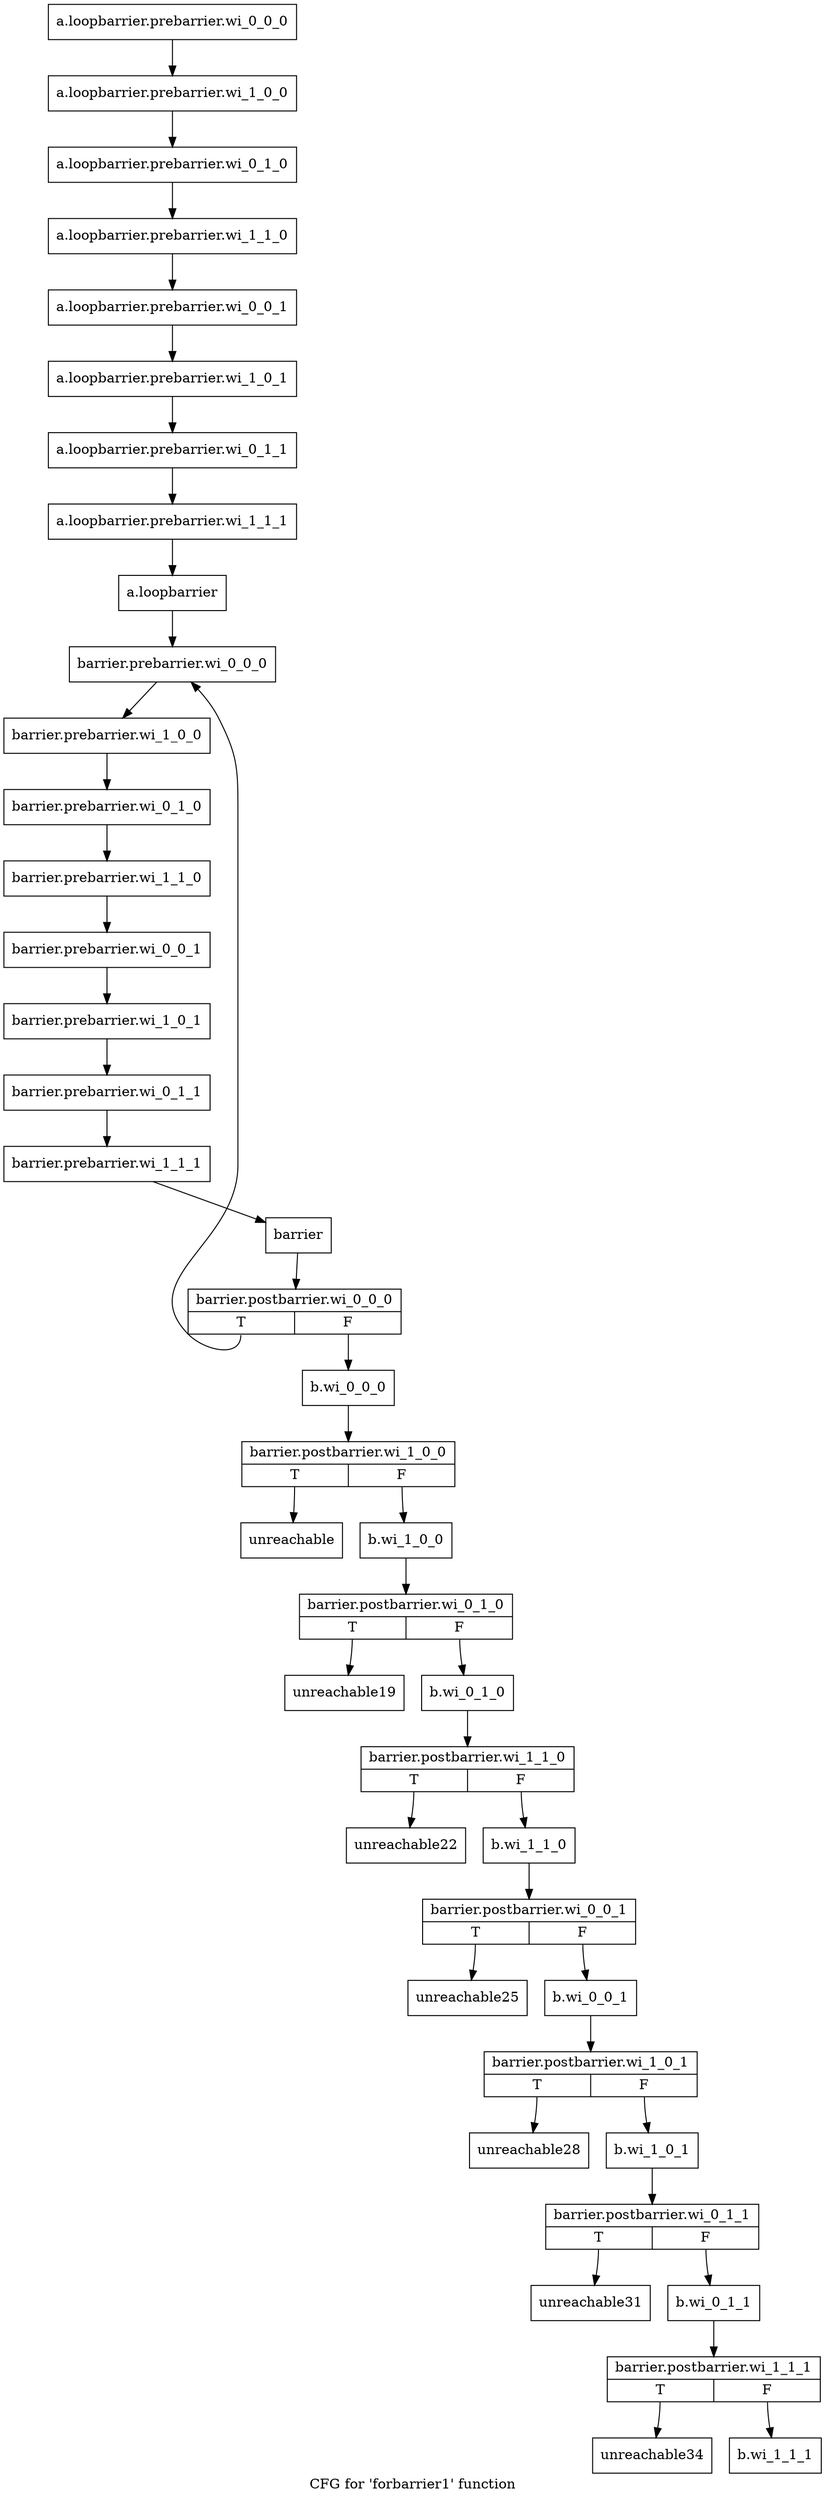digraph "CFG for 'forbarrier1' function" {
	label="CFG for 'forbarrier1' function";

	Node0x294eb70 [shape=record,label="{a.loopbarrier.prebarrier.wi_0_0_0}"];
	Node0x294eb70 -> Node0x294edc0;
	Node0x294eee0 [shape=record,label="{a.loopbarrier}"];
	Node0x294eee0 -> Node0x294f0c0;
	Node0x294f0c0 [shape=record,label="{barrier.prebarrier.wi_0_0_0}"];
	Node0x294f0c0 -> Node0x294f220;
	Node0x294f340 [shape=record,label="{barrier}"];
	Node0x294f340 -> Node0x2951290;
	Node0x2951290 [shape=record,label="{barrier.postbarrier.wi_0_0_0|{<s0>T|<s1>F}}"];
	Node0x2951290:s0 -> Node0x294f0c0;
	Node0x2951290:s1 -> Node0x2951400;
	Node0x2951400 [shape=record,label="{b.wi_0_0_0}"];
	Node0x2951400 -> Node0x2951570;
	Node0x294edc0 [shape=record,label="{a.loopbarrier.prebarrier.wi_1_0_0}"];
	Node0x294edc0 -> Node0x29516a0;
	Node0x29516a0 [shape=record,label="{a.loopbarrier.prebarrier.wi_0_1_0}"];
	Node0x29516a0 -> Node0x2951510;
	Node0x2951510 [shape=record,label="{a.loopbarrier.prebarrier.wi_1_1_0}"];
	Node0x2951510 -> Node0x29518d0;
	Node0x29518d0 [shape=record,label="{a.loopbarrier.prebarrier.wi_0_0_1}"];
	Node0x29518d0 -> Node0x29519f0;
	Node0x29519f0 [shape=record,label="{a.loopbarrier.prebarrier.wi_1_0_1}"];
	Node0x29519f0 -> Node0x294ec90;
	Node0x294ec90 [shape=record,label="{a.loopbarrier.prebarrier.wi_0_1_1}"];
	Node0x294ec90 -> Node0x2951d30;
	Node0x2951d30 [shape=record,label="{a.loopbarrier.prebarrier.wi_1_1_1}"];
	Node0x2951d30 -> Node0x294eee0;
	Node0x294f220 [shape=record,label="{barrier.prebarrier.wi_1_0_0}"];
	Node0x294f220 -> Node0x2951ed0;
	Node0x2951ed0 [shape=record,label="{barrier.prebarrier.wi_0_1_0}"];
	Node0x2951ed0 -> Node0x2952030;
	Node0x2952030 [shape=record,label="{barrier.prebarrier.wi_1_1_0}"];
	Node0x2952030 -> Node0x2952150;
	Node0x2952150 [shape=record,label="{barrier.prebarrier.wi_0_0_1}"];
	Node0x2952150 -> Node0x2952270;
	Node0x2952270 [shape=record,label="{barrier.prebarrier.wi_1_0_1}"];
	Node0x2952270 -> Node0x2952390;
	Node0x2952390 [shape=record,label="{barrier.prebarrier.wi_0_1_1}"];
	Node0x2952390 -> Node0x29524b0;
	Node0x29524b0 [shape=record,label="{barrier.prebarrier.wi_1_1_1}"];
	Node0x29524b0 -> Node0x294f340;
	Node0x2952680 [shape=record,label="{b.wi_1_0_0}"];
	Node0x2952680 -> Node0x29526e0;
	Node0x2951570 [shape=record,label="{barrier.postbarrier.wi_1_0_0|{<s0>T|<s1>F}}"];
	Node0x2951570:s0 -> Node0x29527c0;
	Node0x2951570:s1 -> Node0x2952680;
	Node0x29527c0 [shape=record,label="{unreachable}"];
	Node0x29526e0 [shape=record,label="{barrier.postbarrier.wi_0_1_0|{<s0>T|<s1>F}}"];
	Node0x29526e0:s0 -> Node0x2952990;
	Node0x29526e0:s1 -> Node0x2951a50;
	Node0x2951a50 [shape=record,label="{b.wi_0_1_0}"];
	Node0x2951a50 -> Node0x2951bc0;
	Node0x2952990 [shape=record,label="{unreachable19}"];
	Node0x2951bc0 [shape=record,label="{barrier.postbarrier.wi_1_1_0|{<s0>T|<s1>F}}"];
	Node0x2951bc0:s0 -> Node0x2952ef0;
	Node0x2951bc0:s1 -> Node0x2952f50;
	Node0x2952f50 [shape=record,label="{b.wi_1_1_0}"];
	Node0x2952f50 -> Node0x2953060;
	Node0x2952ef0 [shape=record,label="{unreachable22}"];
	Node0x2953060 [shape=record,label="{barrier.postbarrier.wi_0_0_1|{<s0>T|<s1>F}}"];
	Node0x2953060:s0 -> Node0x29531a0;
	Node0x2953060:s1 -> Node0x2953230;
	Node0x2953230 [shape=record,label="{b.wi_0_0_1}"];
	Node0x2953230 -> Node0x2953370;
	Node0x29531a0 [shape=record,label="{unreachable25}"];
	Node0x2953370 [shape=record,label="{barrier.postbarrier.wi_1_0_1|{<s0>T|<s1>F}}"];
	Node0x2953370:s0 -> Node0x29534f0;
	Node0x2953370:s1 -> Node0x2953580;
	Node0x2953580 [shape=record,label="{b.wi_1_0_1}"];
	Node0x2953580 -> Node0x29536c0;
	Node0x29534f0 [shape=record,label="{unreachable28}"];
	Node0x29536c0 [shape=record,label="{barrier.postbarrier.wi_0_1_1|{<s0>T|<s1>F}}"];
	Node0x29536c0:s0 -> Node0x2953840;
	Node0x29536c0:s1 -> Node0x29538d0;
	Node0x29538d0 [shape=record,label="{b.wi_0_1_1}"];
	Node0x29538d0 -> Node0x2953a10;
	Node0x2953840 [shape=record,label="{unreachable31}"];
	Node0x2953a10 [shape=record,label="{barrier.postbarrier.wi_1_1_1|{<s0>T|<s1>F}}"];
	Node0x2953a10:s0 -> Node0x2953b90;
	Node0x2953a10:s1 -> Node0x2953c20;
	Node0x2953c20 [shape=record,label="{b.wi_1_1_1}"];
	Node0x2953b90 [shape=record,label="{unreachable34}"];
}
